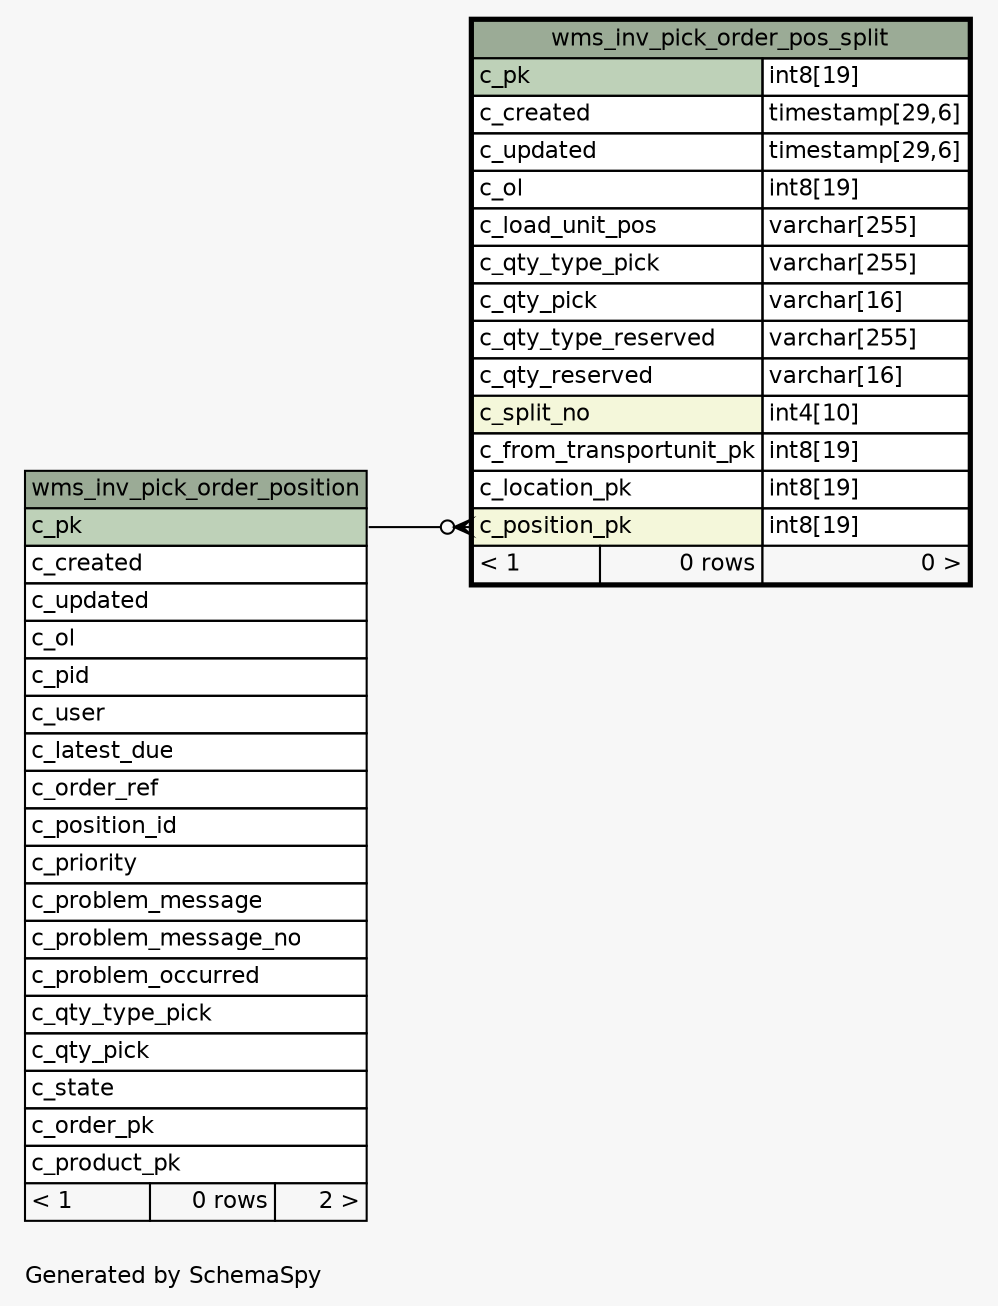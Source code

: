 // dot 7.1.0 on Mac OS X 14.1.1
// SchemaSpy rev Unknown
digraph "oneDegreeRelationshipsDiagram" {
  graph [
    rankdir="RL"
    bgcolor="#f7f7f7"
    label="\nGenerated by SchemaSpy"
    labeljust="l"
    nodesep="0.18"
    ranksep="0.46"
    fontname="Helvetica"
    fontsize="11"
  ];
  node [
    fontname="Helvetica"
    fontsize="11"
    shape="plaintext"
  ];
  edge [
    arrowsize="0.8"
  ];
  "wms_inv_pick_order_pos_split":"c_position_pk":w -> "wms_inv_pick_order_position":"c_pk":e [arrowhead=none dir=back arrowtail=crowodot];
  "wms_inv_pick_order_pos_split" [
    label=<
    <TABLE BORDER="2" CELLBORDER="1" CELLSPACING="0" BGCOLOR="#ffffff">
      <TR><TD COLSPAN="3" BGCOLOR="#9bab96" ALIGN="CENTER">wms_inv_pick_order_pos_split</TD></TR>
      <TR><TD PORT="c_pk" COLSPAN="2" BGCOLOR="#bed1b8" ALIGN="LEFT">c_pk</TD><TD PORT="c_pk.type" ALIGN="LEFT">int8[19]</TD></TR>
      <TR><TD PORT="c_created" COLSPAN="2" ALIGN="LEFT">c_created</TD><TD PORT="c_created.type" ALIGN="LEFT">timestamp[29,6]</TD></TR>
      <TR><TD PORT="c_updated" COLSPAN="2" ALIGN="LEFT">c_updated</TD><TD PORT="c_updated.type" ALIGN="LEFT">timestamp[29,6]</TD></TR>
      <TR><TD PORT="c_ol" COLSPAN="2" ALIGN="LEFT">c_ol</TD><TD PORT="c_ol.type" ALIGN="LEFT">int8[19]</TD></TR>
      <TR><TD PORT="c_load_unit_pos" COLSPAN="2" ALIGN="LEFT">c_load_unit_pos</TD><TD PORT="c_load_unit_pos.type" ALIGN="LEFT">varchar[255]</TD></TR>
      <TR><TD PORT="c_qty_type_pick" COLSPAN="2" ALIGN="LEFT">c_qty_type_pick</TD><TD PORT="c_qty_type_pick.type" ALIGN="LEFT">varchar[255]</TD></TR>
      <TR><TD PORT="c_qty_pick" COLSPAN="2" ALIGN="LEFT">c_qty_pick</TD><TD PORT="c_qty_pick.type" ALIGN="LEFT">varchar[16]</TD></TR>
      <TR><TD PORT="c_qty_type_reserved" COLSPAN="2" ALIGN="LEFT">c_qty_type_reserved</TD><TD PORT="c_qty_type_reserved.type" ALIGN="LEFT">varchar[255]</TD></TR>
      <TR><TD PORT="c_qty_reserved" COLSPAN="2" ALIGN="LEFT">c_qty_reserved</TD><TD PORT="c_qty_reserved.type" ALIGN="LEFT">varchar[16]</TD></TR>
      <TR><TD PORT="c_split_no" COLSPAN="2" BGCOLOR="#f4f7da" ALIGN="LEFT">c_split_no</TD><TD PORT="c_split_no.type" ALIGN="LEFT">int4[10]</TD></TR>
      <TR><TD PORT="c_from_transportunit_pk" COLSPAN="2" ALIGN="LEFT">c_from_transportunit_pk</TD><TD PORT="c_from_transportunit_pk.type" ALIGN="LEFT">int8[19]</TD></TR>
      <TR><TD PORT="c_location_pk" COLSPAN="2" ALIGN="LEFT">c_location_pk</TD><TD PORT="c_location_pk.type" ALIGN="LEFT">int8[19]</TD></TR>
      <TR><TD PORT="c_position_pk" COLSPAN="2" BGCOLOR="#f4f7da" ALIGN="LEFT">c_position_pk</TD><TD PORT="c_position_pk.type" ALIGN="LEFT">int8[19]</TD></TR>
      <TR><TD ALIGN="LEFT" BGCOLOR="#f7f7f7">&lt; 1</TD><TD ALIGN="RIGHT" BGCOLOR="#f7f7f7">0 rows</TD><TD ALIGN="RIGHT" BGCOLOR="#f7f7f7">0 &gt;</TD></TR>
    </TABLE>>
    URL="wms_inv_pick_order_pos_split.html"
    tooltip="wms_inv_pick_order_pos_split"
  ];
  "wms_inv_pick_order_position" [
    label=<
    <TABLE BORDER="0" CELLBORDER="1" CELLSPACING="0" BGCOLOR="#ffffff">
      <TR><TD COLSPAN="3" BGCOLOR="#9bab96" ALIGN="CENTER">wms_inv_pick_order_position</TD></TR>
      <TR><TD PORT="c_pk" COLSPAN="3" BGCOLOR="#bed1b8" ALIGN="LEFT">c_pk</TD></TR>
      <TR><TD PORT="c_created" COLSPAN="3" ALIGN="LEFT">c_created</TD></TR>
      <TR><TD PORT="c_updated" COLSPAN="3" ALIGN="LEFT">c_updated</TD></TR>
      <TR><TD PORT="c_ol" COLSPAN="3" ALIGN="LEFT">c_ol</TD></TR>
      <TR><TD PORT="c_pid" COLSPAN="3" ALIGN="LEFT">c_pid</TD></TR>
      <TR><TD PORT="c_user" COLSPAN="3" ALIGN="LEFT">c_user</TD></TR>
      <TR><TD PORT="c_latest_due" COLSPAN="3" ALIGN="LEFT">c_latest_due</TD></TR>
      <TR><TD PORT="c_order_ref" COLSPAN="3" ALIGN="LEFT">c_order_ref</TD></TR>
      <TR><TD PORT="c_position_id" COLSPAN="3" ALIGN="LEFT">c_position_id</TD></TR>
      <TR><TD PORT="c_priority" COLSPAN="3" ALIGN="LEFT">c_priority</TD></TR>
      <TR><TD PORT="c_problem_message" COLSPAN="3" ALIGN="LEFT">c_problem_message</TD></TR>
      <TR><TD PORT="c_problem_message_no" COLSPAN="3" ALIGN="LEFT">c_problem_message_no</TD></TR>
      <TR><TD PORT="c_problem_occurred" COLSPAN="3" ALIGN="LEFT">c_problem_occurred</TD></TR>
      <TR><TD PORT="c_qty_type_pick" COLSPAN="3" ALIGN="LEFT">c_qty_type_pick</TD></TR>
      <TR><TD PORT="c_qty_pick" COLSPAN="3" ALIGN="LEFT">c_qty_pick</TD></TR>
      <TR><TD PORT="c_state" COLSPAN="3" ALIGN="LEFT">c_state</TD></TR>
      <TR><TD PORT="c_order_pk" COLSPAN="3" ALIGN="LEFT">c_order_pk</TD></TR>
      <TR><TD PORT="c_product_pk" COLSPAN="3" ALIGN="LEFT">c_product_pk</TD></TR>
      <TR><TD ALIGN="LEFT" BGCOLOR="#f7f7f7">&lt; 1</TD><TD ALIGN="RIGHT" BGCOLOR="#f7f7f7">0 rows</TD><TD ALIGN="RIGHT" BGCOLOR="#f7f7f7">2 &gt;</TD></TR>
    </TABLE>>
    URL="wms_inv_pick_order_position.html"
    tooltip="wms_inv_pick_order_position"
  ];
}
